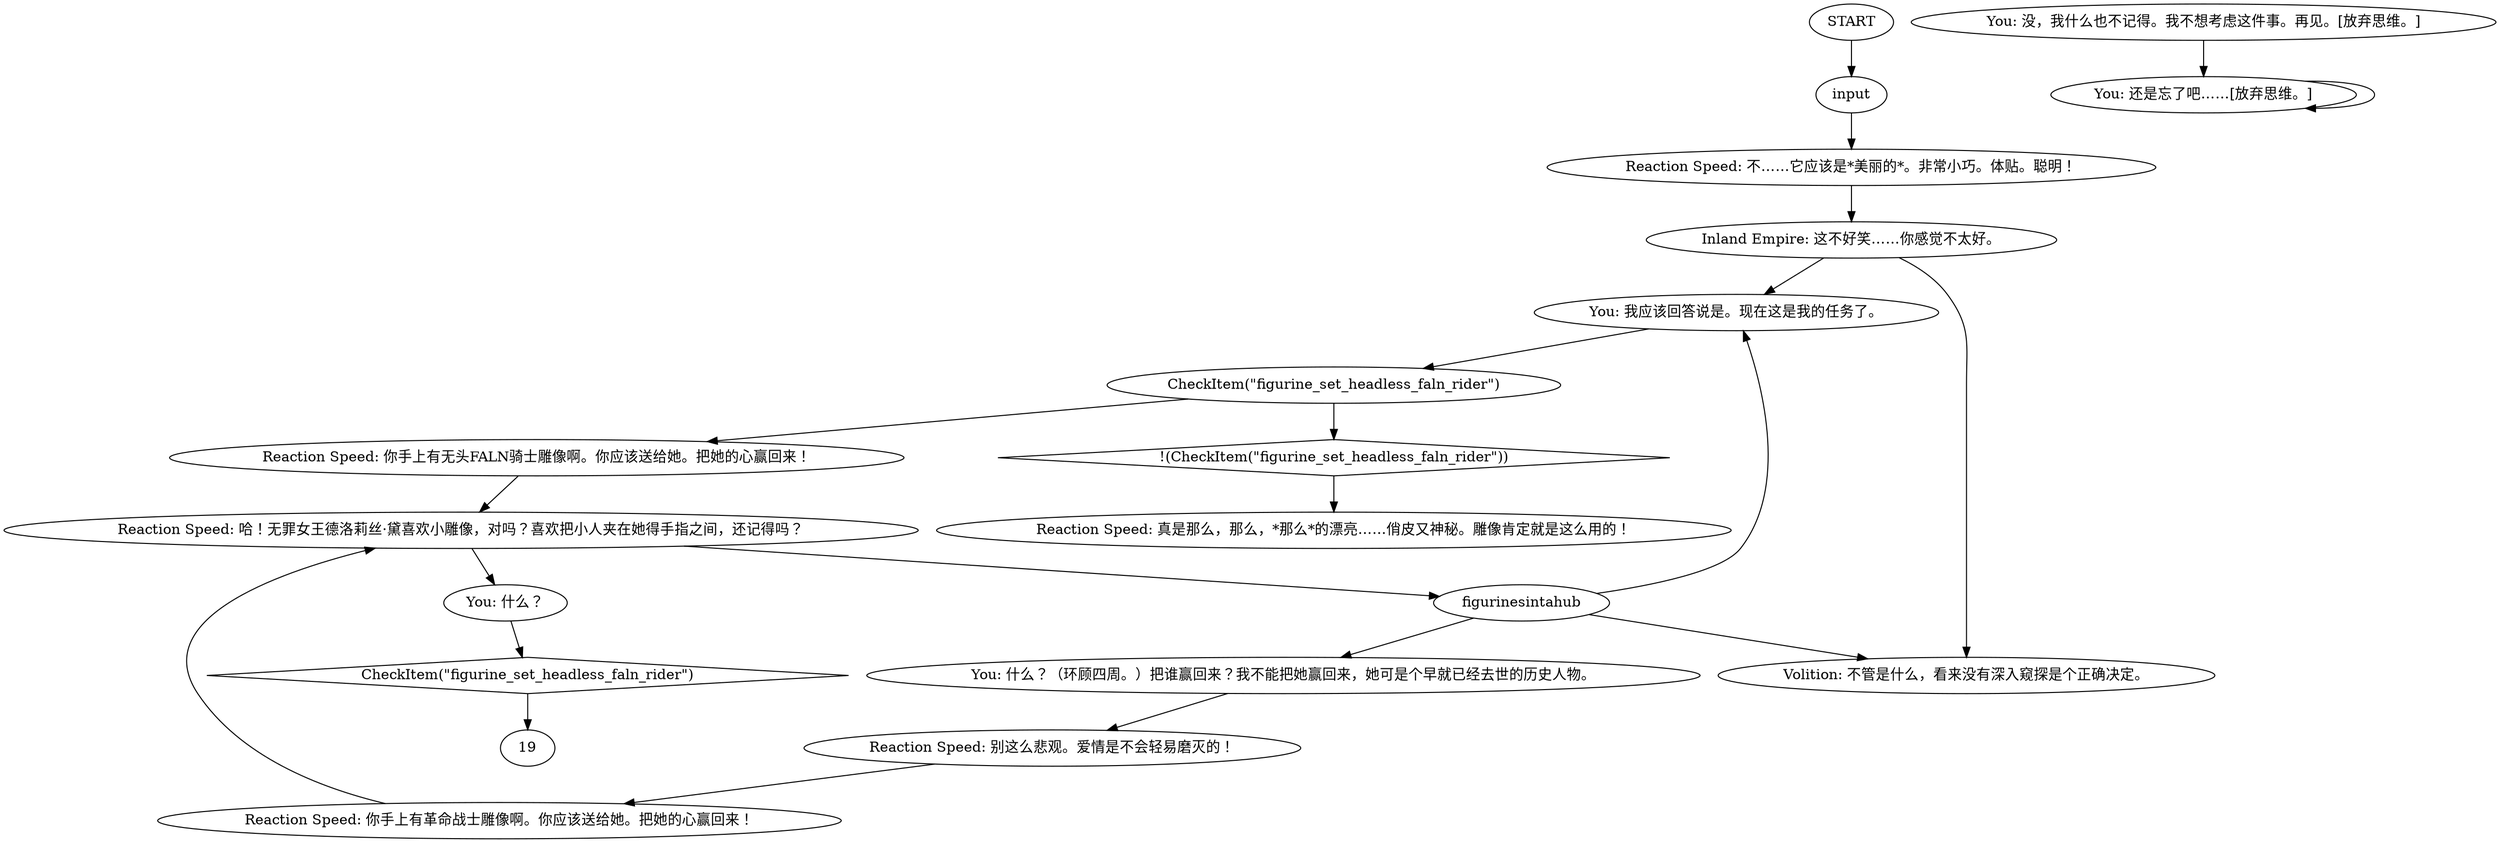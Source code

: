 # CHURCH ORB / figurine
# this pops up and tells you you should give dolores dei your figurine
# ==================================================
digraph G {
	  0 [label="START"];
	  1 [label="input"];
	  2 [label="Reaction Speed: 别这么悲观。爱情是不会轻易磨灭的！"];
	  3 [label="You: 我应该回答说是。现在这是我的任务了。"];
	  4 [label="You: 什么？（环顾四周。）把谁赢回来？我不能把她赢回来，她可是个早就已经去世的历史人物。"];
	  5 [label="You: 什么？"];
	  6 [label="You: 没，我什么也不记得。我不想考虑这件事。再见。[放弃思维。]"];
	  7 [label="figurinesintahub"];
	  8 [label="Reaction Speed: 哈！无罪女王德洛莉丝·黛喜欢小雕像，对吗？喜欢把小人夹在她得手指之间，还记得吗？"];
	  9 [label="Reaction Speed: 不……它应该是*美丽的*。非常小巧。体贴。聪明！"];
	  10 [label="You: 还是忘了吧……[放弃思维。]"];
	  11 [label="Volition: 不管是什么，看来没有深入窥探是个正确决定。"];
	  12 [label="Inland Empire: 这不好笑……你感觉不太好。"];
	  13 [label="Reaction Speed: 你手上有革命战士雕像啊。你应该送给她。把她的心赢回来！"];
	  14 [label="Reaction Speed: 真是那么，那么，*那么*的漂亮……俏皮又神秘。雕像肯定就是这么用的！"];
	  15 [label="CheckItem(\"figurine_set_headless_faln_rider\")"];
	  16 [label="CheckItem(\"figurine_set_headless_faln_rider\")", shape=diamond];
	  17 [label="!(CheckItem(\"figurine_set_headless_faln_rider\"))", shape=diamond];
	  18 [label="Reaction Speed: 你手上有无头FALN骑士雕像啊。你应该送给她。把她的心赢回来！"];
	  0 -> 1
	  1 -> 9
	  2 -> 13
	  3 -> 15
	  4 -> 2
	  5 -> 16
	  6 -> 10
	  7 -> 11
	  7 -> 3
	  7 -> 4
	  8 -> 5
	  8 -> 7
	  9 -> 12
	  10 -> 10
	  12 -> 11
	  12 -> 3
	  13 -> 8
	  15 -> 17
	  15 -> 18
	  16 -> 19
	  17 -> 14
	  18 -> 8
}

